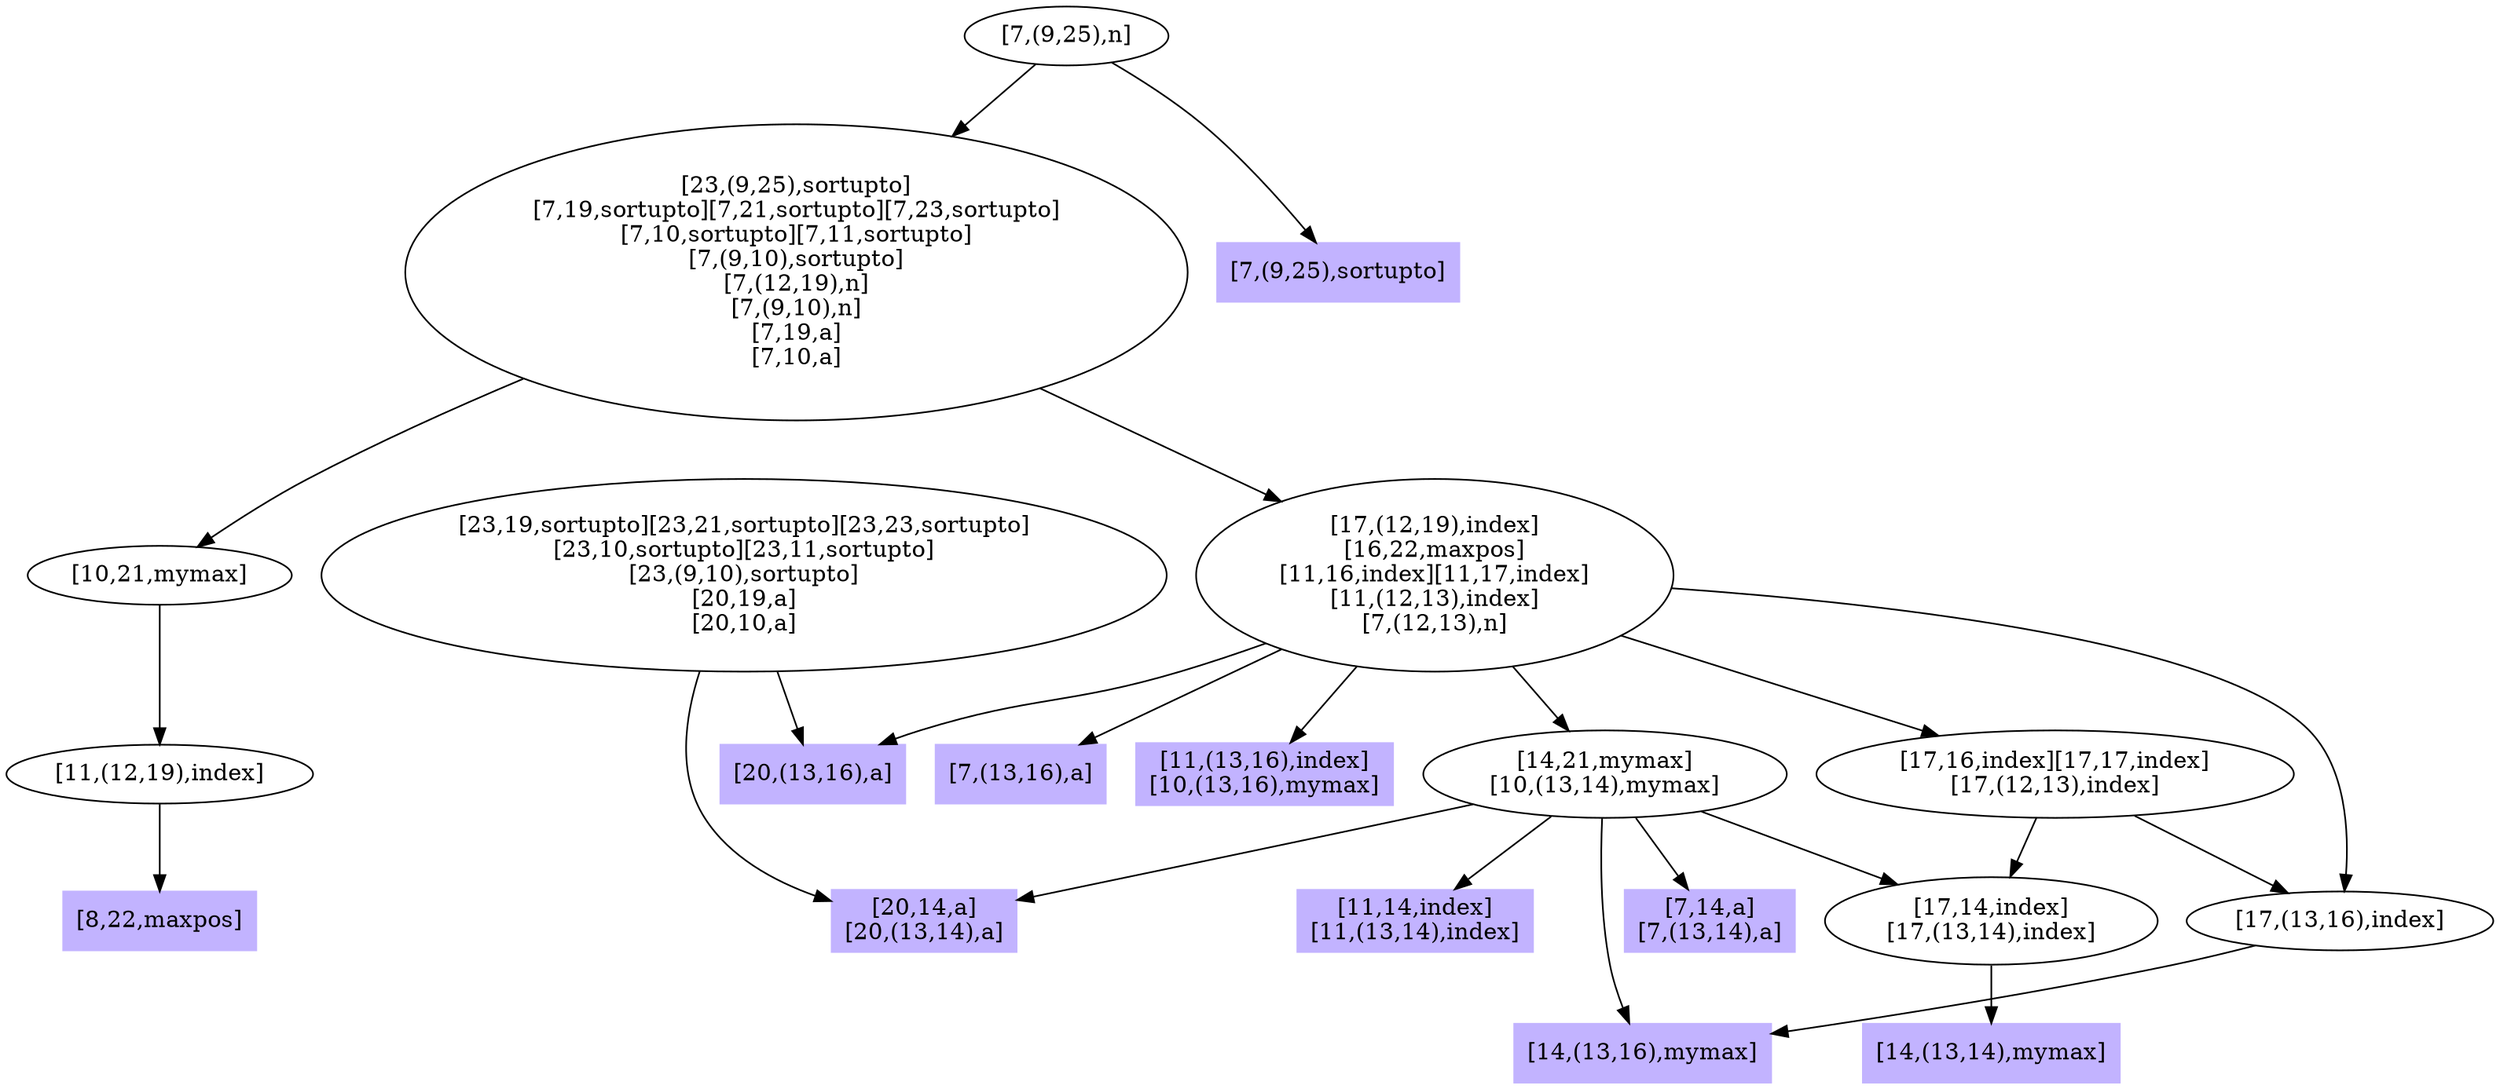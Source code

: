 digraph { 
0 [shape=box,style=filled,color=".7 .3 1.0",label="[7,14,a]\n[7,(13,14),a]"];
1 [shape=box,style=filled,color=".7 .3 1.0",label="[7,(13,16),a]"];
2 [shape=box,style=filled,color=".7 .3 1.0",label="[11,14,index]\n[11,(13,14),index]"];
3 [shape=box,style=filled,color=".7 .3 1.0",label="[14,(13,14),mymax]"];
4 [shape=box,style=filled,color=".7 .3 1.0",label="[14,(13,16),mymax]"];
5 [label="[17,14,index]\n[17,(13,14),index]"];
6 [shape=box,style=filled,color=".7 .3 1.0",label="[20,14,a]\n[20,(13,14),a]"];
7 [label="[14,21,mymax]\n[10,(13,14),mymax]"];
8 [shape=box,style=filled,color=".7 .3 1.0",label="[11,(13,16),index]\n[10,(13,16),mymax]"];
9 [label="[17,(13,16),index]"];
10 [label="[17,16,index][17,17,index]\n[17,(12,13),index]"];
11 [shape=box,style=filled,color=".7 .3 1.0",label="[20,(13,16),a]"];
12 [label="[17,(12,19),index]\n[16,22,maxpos]\n[11,16,index][11,17,index]\n[11,(12,13),index]\n[7,(12,13),n]"];
13 [shape=box,style=filled,color=".7 .3 1.0",label="[8,22,maxpos]"];
14 [label="[11,(12,19),index]"];
15 [label="[10,21,mymax]"];
16 [label="[23,19,sortupto][23,21,sortupto][23,23,sortupto]\n[23,10,sortupto][23,11,sortupto]\n[23,(9,10),sortupto]\n[20,19,a]\n[20,10,a]"];
17 [label="[23,(9,25),sortupto]\n[7,19,sortupto][7,21,sortupto][7,23,sortupto]\n[7,10,sortupto][7,11,sortupto]\n[7,(9,10),sortupto]\n[7,(12,19),n]\n[7,(9,10),n]\n[7,19,a]\n[7,10,a]"];
18 [shape=box,style=filled,color=".7 .3 1.0",label="[7,(9,25),sortupto]"];
19 [label="[7,(9,25),n]"];
5 -> 3;
7 -> 0;
7 -> 2;
7 -> 4;
7 -> 5;
7 -> 6;
9 -> 4;
10 -> 5;
10 -> 9;
12 -> 1;
12 -> 7;
12 -> 8;
12 -> 9;
12 -> 10;
12 -> 11;
14 -> 13;
15 -> 14;
16 -> 6;
16 -> 11;
17 -> 12;
17 -> 15;
19 -> 17;
19 -> 18;
}